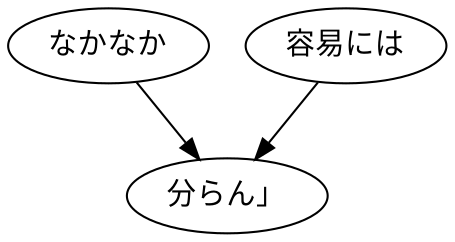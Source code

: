 digraph graph5981 {
	node0 [label="なかなか"];
	node1 [label="容易には"];
	node2 [label="分らん」"];
	node0 -> node2;
	node1 -> node2;
}
